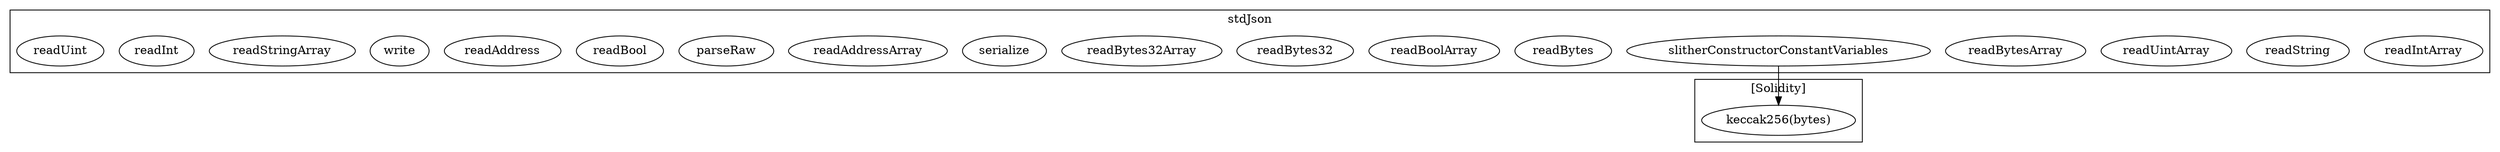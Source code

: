 strict digraph {
subgraph cluster_8744_stdJson {
label = "stdJson"
"8744_readIntArray" [label="readIntArray"]
"8744_readString" [label="readString"]
"8744_readUintArray" [label="readUintArray"]
"8744_readBytesArray" [label="readBytesArray"]
"8744_slitherConstructorConstantVariables" [label="slitherConstructorConstantVariables"]
"8744_readBytes" [label="readBytes"]
"8744_readBoolArray" [label="readBoolArray"]
"8744_readBytes32" [label="readBytes32"]
"8744_readBytes32Array" [label="readBytes32Array"]
"8744_serialize" [label="serialize"]
"8744_readAddressArray" [label="readAddressArray"]
"8744_parseRaw" [label="parseRaw"]
"8744_readBool" [label="readBool"]
"8744_readAddress" [label="readAddress"]
"8744_write" [label="write"]
"8744_readStringArray" [label="readStringArray"]
"8744_readInt" [label="readInt"]
"8744_readUint" [label="readUint"]
}subgraph cluster_solidity {
label = "[Solidity]"
"keccak256(bytes)" 
"8744_slitherConstructorConstantVariables" -> "keccak256(bytes)"
}
}
